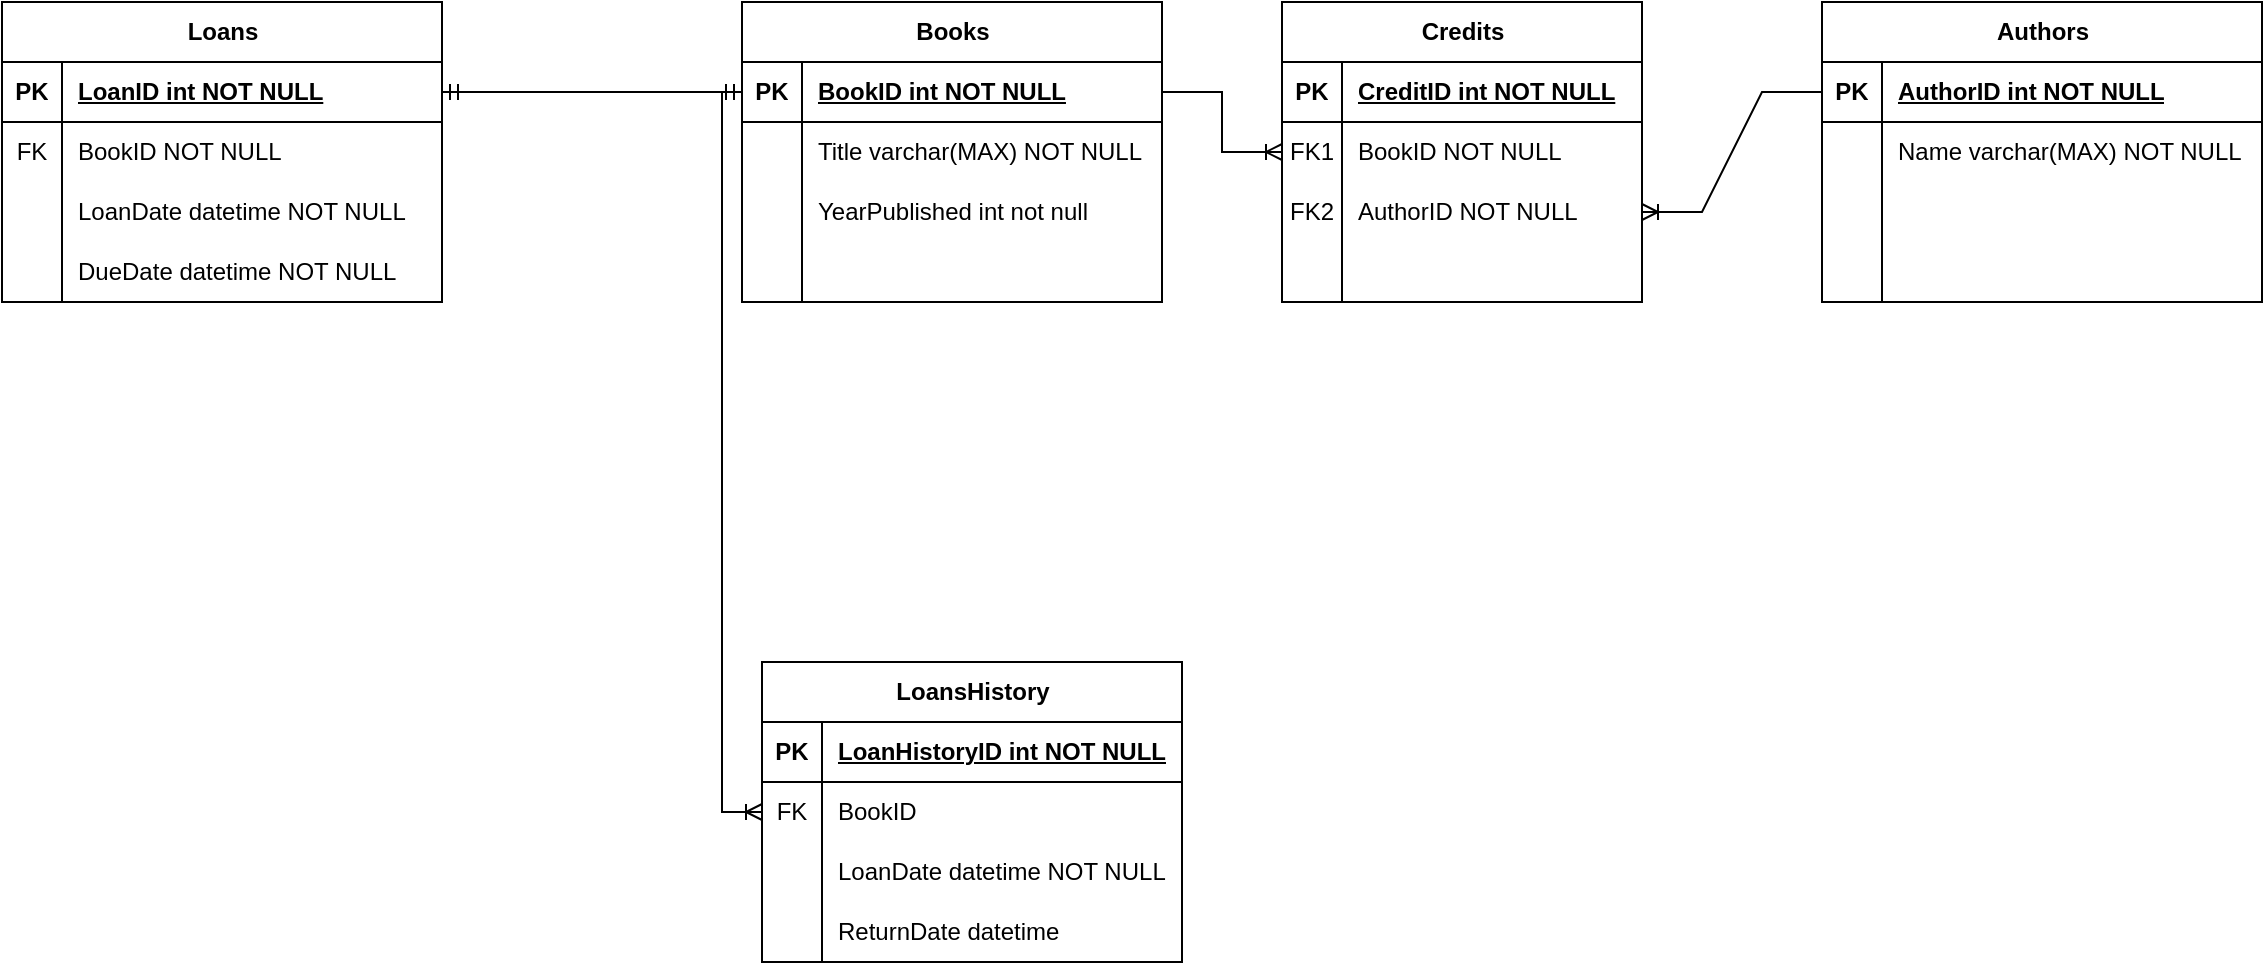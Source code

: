<mxfile>
    <diagram name="Page-1" id="3w1RqQSuJK5hztla6N9E">
        <mxGraphModel dx="1879" dy="825" grid="1" gridSize="10" guides="1" tooltips="1" connect="1" arrows="1" fold="1" page="1" pageScale="1" pageWidth="850" pageHeight="1100" math="0" shadow="0">
            <root>
                <mxCell id="0"/>
                <mxCell id="1" parent="0"/>
                <mxCell id="inqOy4DFaIN4qtet8rEa-1" value="Books" style="shape=table;startSize=30;container=1;collapsible=1;childLayout=tableLayout;fixedRows=1;rowLines=0;fontStyle=1;align=center;resizeLast=1;html=1;" parent="1" vertex="1">
                    <mxGeometry x="90" width="210" height="150" as="geometry"/>
                </mxCell>
                <mxCell id="inqOy4DFaIN4qtet8rEa-2" value="" style="shape=tableRow;horizontal=0;startSize=0;swimlaneHead=0;swimlaneBody=0;fillColor=none;collapsible=0;dropTarget=0;points=[[0,0.5],[1,0.5]];portConstraint=eastwest;top=0;left=0;right=0;bottom=1;" parent="inqOy4DFaIN4qtet8rEa-1" vertex="1">
                    <mxGeometry y="30" width="210" height="30" as="geometry"/>
                </mxCell>
                <mxCell id="inqOy4DFaIN4qtet8rEa-3" value="PK" style="shape=partialRectangle;connectable=0;fillColor=none;top=0;left=0;bottom=0;right=0;fontStyle=1;overflow=hidden;whiteSpace=wrap;html=1;" parent="inqOy4DFaIN4qtet8rEa-2" vertex="1">
                    <mxGeometry width="30" height="30" as="geometry">
                        <mxRectangle width="30" height="30" as="alternateBounds"/>
                    </mxGeometry>
                </mxCell>
                <mxCell id="inqOy4DFaIN4qtet8rEa-4" value="BookID int NOT NULL" style="shape=partialRectangle;connectable=0;fillColor=none;top=0;left=0;bottom=0;right=0;align=left;spacingLeft=6;fontStyle=5;overflow=hidden;whiteSpace=wrap;html=1;" parent="inqOy4DFaIN4qtet8rEa-2" vertex="1">
                    <mxGeometry x="30" width="180" height="30" as="geometry">
                        <mxRectangle width="180" height="30" as="alternateBounds"/>
                    </mxGeometry>
                </mxCell>
                <mxCell id="inqOy4DFaIN4qtet8rEa-5" value="" style="shape=tableRow;horizontal=0;startSize=0;swimlaneHead=0;swimlaneBody=0;fillColor=none;collapsible=0;dropTarget=0;points=[[0,0.5],[1,0.5]];portConstraint=eastwest;top=0;left=0;right=0;bottom=0;" parent="inqOy4DFaIN4qtet8rEa-1" vertex="1">
                    <mxGeometry y="60" width="210" height="30" as="geometry"/>
                </mxCell>
                <mxCell id="inqOy4DFaIN4qtet8rEa-6" value="" style="shape=partialRectangle;connectable=0;fillColor=none;top=0;left=0;bottom=0;right=0;editable=1;overflow=hidden;whiteSpace=wrap;html=1;" parent="inqOy4DFaIN4qtet8rEa-5" vertex="1">
                    <mxGeometry width="30" height="30" as="geometry">
                        <mxRectangle width="30" height="30" as="alternateBounds"/>
                    </mxGeometry>
                </mxCell>
                <mxCell id="inqOy4DFaIN4qtet8rEa-7" value="Title varchar(MAX) NOT NULL" style="shape=partialRectangle;connectable=0;fillColor=none;top=0;left=0;bottom=0;right=0;align=left;spacingLeft=6;overflow=hidden;whiteSpace=wrap;html=1;" parent="inqOy4DFaIN4qtet8rEa-5" vertex="1">
                    <mxGeometry x="30" width="180" height="30" as="geometry">
                        <mxRectangle width="180" height="30" as="alternateBounds"/>
                    </mxGeometry>
                </mxCell>
                <mxCell id="inqOy4DFaIN4qtet8rEa-8" value="" style="shape=tableRow;horizontal=0;startSize=0;swimlaneHead=0;swimlaneBody=0;fillColor=none;collapsible=0;dropTarget=0;points=[[0,0.5],[1,0.5]];portConstraint=eastwest;top=0;left=0;right=0;bottom=0;" parent="inqOy4DFaIN4qtet8rEa-1" vertex="1">
                    <mxGeometry y="90" width="210" height="30" as="geometry"/>
                </mxCell>
                <mxCell id="inqOy4DFaIN4qtet8rEa-9" value="" style="shape=partialRectangle;connectable=0;fillColor=none;top=0;left=0;bottom=0;right=0;editable=1;overflow=hidden;whiteSpace=wrap;html=1;" parent="inqOy4DFaIN4qtet8rEa-8" vertex="1">
                    <mxGeometry width="30" height="30" as="geometry">
                        <mxRectangle width="30" height="30" as="alternateBounds"/>
                    </mxGeometry>
                </mxCell>
                <mxCell id="inqOy4DFaIN4qtet8rEa-10" value="YearPublished int not null" style="shape=partialRectangle;connectable=0;fillColor=none;top=0;left=0;bottom=0;right=0;align=left;spacingLeft=6;overflow=hidden;whiteSpace=wrap;html=1;" parent="inqOy4DFaIN4qtet8rEa-8" vertex="1">
                    <mxGeometry x="30" width="180" height="30" as="geometry">
                        <mxRectangle width="180" height="30" as="alternateBounds"/>
                    </mxGeometry>
                </mxCell>
                <mxCell id="inqOy4DFaIN4qtet8rEa-11" value="" style="shape=tableRow;horizontal=0;startSize=0;swimlaneHead=0;swimlaneBody=0;fillColor=none;collapsible=0;dropTarget=0;points=[[0,0.5],[1,0.5]];portConstraint=eastwest;top=0;left=0;right=0;bottom=0;" parent="inqOy4DFaIN4qtet8rEa-1" vertex="1">
                    <mxGeometry y="120" width="210" height="30" as="geometry"/>
                </mxCell>
                <mxCell id="inqOy4DFaIN4qtet8rEa-12" value="" style="shape=partialRectangle;connectable=0;fillColor=none;top=0;left=0;bottom=0;right=0;editable=1;overflow=hidden;whiteSpace=wrap;html=1;" parent="inqOy4DFaIN4qtet8rEa-11" vertex="1">
                    <mxGeometry width="30" height="30" as="geometry">
                        <mxRectangle width="30" height="30" as="alternateBounds"/>
                    </mxGeometry>
                </mxCell>
                <mxCell id="inqOy4DFaIN4qtet8rEa-13" value="" style="shape=partialRectangle;connectable=0;fillColor=none;top=0;left=0;bottom=0;right=0;align=left;spacingLeft=6;overflow=hidden;whiteSpace=wrap;html=1;" parent="inqOy4DFaIN4qtet8rEa-11" vertex="1">
                    <mxGeometry x="30" width="180" height="30" as="geometry">
                        <mxRectangle width="180" height="30" as="alternateBounds"/>
                    </mxGeometry>
                </mxCell>
                <mxCell id="inqOy4DFaIN4qtet8rEa-14" value="Authors" style="shape=table;startSize=30;container=1;collapsible=1;childLayout=tableLayout;fixedRows=1;rowLines=0;fontStyle=1;align=center;resizeLast=1;html=1;" parent="1" vertex="1">
                    <mxGeometry x="630" width="220" height="150" as="geometry"/>
                </mxCell>
                <mxCell id="inqOy4DFaIN4qtet8rEa-15" value="" style="shape=tableRow;horizontal=0;startSize=0;swimlaneHead=0;swimlaneBody=0;fillColor=none;collapsible=0;dropTarget=0;points=[[0,0.5],[1,0.5]];portConstraint=eastwest;top=0;left=0;right=0;bottom=1;" parent="inqOy4DFaIN4qtet8rEa-14" vertex="1">
                    <mxGeometry y="30" width="220" height="30" as="geometry"/>
                </mxCell>
                <mxCell id="inqOy4DFaIN4qtet8rEa-16" value="PK" style="shape=partialRectangle;connectable=0;fillColor=none;top=0;left=0;bottom=0;right=0;fontStyle=1;overflow=hidden;whiteSpace=wrap;html=1;" parent="inqOy4DFaIN4qtet8rEa-15" vertex="1">
                    <mxGeometry width="30" height="30" as="geometry">
                        <mxRectangle width="30" height="30" as="alternateBounds"/>
                    </mxGeometry>
                </mxCell>
                <mxCell id="inqOy4DFaIN4qtet8rEa-17" value="AuthorID int NOT NULL" style="shape=partialRectangle;connectable=0;fillColor=none;top=0;left=0;bottom=0;right=0;align=left;spacingLeft=6;fontStyle=5;overflow=hidden;whiteSpace=wrap;html=1;" parent="inqOy4DFaIN4qtet8rEa-15" vertex="1">
                    <mxGeometry x="30" width="190" height="30" as="geometry">
                        <mxRectangle width="190" height="30" as="alternateBounds"/>
                    </mxGeometry>
                </mxCell>
                <mxCell id="inqOy4DFaIN4qtet8rEa-18" value="" style="shape=tableRow;horizontal=0;startSize=0;swimlaneHead=0;swimlaneBody=0;fillColor=none;collapsible=0;dropTarget=0;points=[[0,0.5],[1,0.5]];portConstraint=eastwest;top=0;left=0;right=0;bottom=0;" parent="inqOy4DFaIN4qtet8rEa-14" vertex="1">
                    <mxGeometry y="60" width="220" height="30" as="geometry"/>
                </mxCell>
                <mxCell id="inqOy4DFaIN4qtet8rEa-19" value="" style="shape=partialRectangle;connectable=0;fillColor=none;top=0;left=0;bottom=0;right=0;editable=1;overflow=hidden;whiteSpace=wrap;html=1;" parent="inqOy4DFaIN4qtet8rEa-18" vertex="1">
                    <mxGeometry width="30" height="30" as="geometry">
                        <mxRectangle width="30" height="30" as="alternateBounds"/>
                    </mxGeometry>
                </mxCell>
                <mxCell id="inqOy4DFaIN4qtet8rEa-20" value="Name varchar(MAX) NOT NULL" style="shape=partialRectangle;connectable=0;fillColor=none;top=0;left=0;bottom=0;right=0;align=left;spacingLeft=6;overflow=hidden;whiteSpace=wrap;html=1;" parent="inqOy4DFaIN4qtet8rEa-18" vertex="1">
                    <mxGeometry x="30" width="190" height="30" as="geometry">
                        <mxRectangle width="190" height="30" as="alternateBounds"/>
                    </mxGeometry>
                </mxCell>
                <mxCell id="inqOy4DFaIN4qtet8rEa-21" value="" style="shape=tableRow;horizontal=0;startSize=0;swimlaneHead=0;swimlaneBody=0;fillColor=none;collapsible=0;dropTarget=0;points=[[0,0.5],[1,0.5]];portConstraint=eastwest;top=0;left=0;right=0;bottom=0;" parent="inqOy4DFaIN4qtet8rEa-14" vertex="1">
                    <mxGeometry y="90" width="220" height="30" as="geometry"/>
                </mxCell>
                <mxCell id="inqOy4DFaIN4qtet8rEa-22" value="" style="shape=partialRectangle;connectable=0;fillColor=none;top=0;left=0;bottom=0;right=0;editable=1;overflow=hidden;whiteSpace=wrap;html=1;" parent="inqOy4DFaIN4qtet8rEa-21" vertex="1">
                    <mxGeometry width="30" height="30" as="geometry">
                        <mxRectangle width="30" height="30" as="alternateBounds"/>
                    </mxGeometry>
                </mxCell>
                <mxCell id="inqOy4DFaIN4qtet8rEa-23" value="" style="shape=partialRectangle;connectable=0;fillColor=none;top=0;left=0;bottom=0;right=0;align=left;spacingLeft=6;overflow=hidden;whiteSpace=wrap;html=1;" parent="inqOy4DFaIN4qtet8rEa-21" vertex="1">
                    <mxGeometry x="30" width="190" height="30" as="geometry">
                        <mxRectangle width="190" height="30" as="alternateBounds"/>
                    </mxGeometry>
                </mxCell>
                <mxCell id="inqOy4DFaIN4qtet8rEa-24" value="" style="shape=tableRow;horizontal=0;startSize=0;swimlaneHead=0;swimlaneBody=0;fillColor=none;collapsible=0;dropTarget=0;points=[[0,0.5],[1,0.5]];portConstraint=eastwest;top=0;left=0;right=0;bottom=0;" parent="inqOy4DFaIN4qtet8rEa-14" vertex="1">
                    <mxGeometry y="120" width="220" height="30" as="geometry"/>
                </mxCell>
                <mxCell id="inqOy4DFaIN4qtet8rEa-25" value="" style="shape=partialRectangle;connectable=0;fillColor=none;top=0;left=0;bottom=0;right=0;editable=1;overflow=hidden;whiteSpace=wrap;html=1;" parent="inqOy4DFaIN4qtet8rEa-24" vertex="1">
                    <mxGeometry width="30" height="30" as="geometry">
                        <mxRectangle width="30" height="30" as="alternateBounds"/>
                    </mxGeometry>
                </mxCell>
                <mxCell id="inqOy4DFaIN4qtet8rEa-26" value="" style="shape=partialRectangle;connectable=0;fillColor=none;top=0;left=0;bottom=0;right=0;align=left;spacingLeft=6;overflow=hidden;whiteSpace=wrap;html=1;" parent="inqOy4DFaIN4qtet8rEa-24" vertex="1">
                    <mxGeometry x="30" width="190" height="30" as="geometry">
                        <mxRectangle width="190" height="30" as="alternateBounds"/>
                    </mxGeometry>
                </mxCell>
                <mxCell id="inqOy4DFaIN4qtet8rEa-53" value="Credits" style="shape=table;startSize=30;container=1;collapsible=1;childLayout=tableLayout;fixedRows=1;rowLines=0;fontStyle=1;align=center;resizeLast=1;html=1;" parent="1" vertex="1">
                    <mxGeometry x="360" width="180" height="150" as="geometry"/>
                </mxCell>
                <mxCell id="inqOy4DFaIN4qtet8rEa-54" value="" style="shape=tableRow;horizontal=0;startSize=0;swimlaneHead=0;swimlaneBody=0;fillColor=none;collapsible=0;dropTarget=0;points=[[0,0.5],[1,0.5]];portConstraint=eastwest;top=0;left=0;right=0;bottom=1;" parent="inqOy4DFaIN4qtet8rEa-53" vertex="1">
                    <mxGeometry y="30" width="180" height="30" as="geometry"/>
                </mxCell>
                <mxCell id="inqOy4DFaIN4qtet8rEa-55" value="PK" style="shape=partialRectangle;connectable=0;fillColor=none;top=0;left=0;bottom=0;right=0;fontStyle=1;overflow=hidden;whiteSpace=wrap;html=1;" parent="inqOy4DFaIN4qtet8rEa-54" vertex="1">
                    <mxGeometry width="30" height="30" as="geometry">
                        <mxRectangle width="30" height="30" as="alternateBounds"/>
                    </mxGeometry>
                </mxCell>
                <mxCell id="inqOy4DFaIN4qtet8rEa-56" value="CreditID int NOT NULL" style="shape=partialRectangle;connectable=0;fillColor=none;top=0;left=0;bottom=0;right=0;align=left;spacingLeft=6;fontStyle=5;overflow=hidden;whiteSpace=wrap;html=1;" parent="inqOy4DFaIN4qtet8rEa-54" vertex="1">
                    <mxGeometry x="30" width="150" height="30" as="geometry">
                        <mxRectangle width="150" height="30" as="alternateBounds"/>
                    </mxGeometry>
                </mxCell>
                <mxCell id="inqOy4DFaIN4qtet8rEa-57" value="" style="shape=tableRow;horizontal=0;startSize=0;swimlaneHead=0;swimlaneBody=0;fillColor=none;collapsible=0;dropTarget=0;points=[[0,0.5],[1,0.5]];portConstraint=eastwest;top=0;left=0;right=0;bottom=0;" parent="inqOy4DFaIN4qtet8rEa-53" vertex="1">
                    <mxGeometry y="60" width="180" height="30" as="geometry"/>
                </mxCell>
                <mxCell id="inqOy4DFaIN4qtet8rEa-58" value="FK1" style="shape=partialRectangle;connectable=0;fillColor=none;top=0;left=0;bottom=0;right=0;editable=1;overflow=hidden;whiteSpace=wrap;html=1;" parent="inqOy4DFaIN4qtet8rEa-57" vertex="1">
                    <mxGeometry width="30" height="30" as="geometry">
                        <mxRectangle width="30" height="30" as="alternateBounds"/>
                    </mxGeometry>
                </mxCell>
                <mxCell id="inqOy4DFaIN4qtet8rEa-59" value="BookID NOT NULL" style="shape=partialRectangle;connectable=0;fillColor=none;top=0;left=0;bottom=0;right=0;align=left;spacingLeft=6;overflow=hidden;whiteSpace=wrap;html=1;" parent="inqOy4DFaIN4qtet8rEa-57" vertex="1">
                    <mxGeometry x="30" width="150" height="30" as="geometry">
                        <mxRectangle width="150" height="30" as="alternateBounds"/>
                    </mxGeometry>
                </mxCell>
                <mxCell id="inqOy4DFaIN4qtet8rEa-60" value="" style="shape=tableRow;horizontal=0;startSize=0;swimlaneHead=0;swimlaneBody=0;fillColor=none;collapsible=0;dropTarget=0;points=[[0,0.5],[1,0.5]];portConstraint=eastwest;top=0;left=0;right=0;bottom=0;" parent="inqOy4DFaIN4qtet8rEa-53" vertex="1">
                    <mxGeometry y="90" width="180" height="30" as="geometry"/>
                </mxCell>
                <mxCell id="inqOy4DFaIN4qtet8rEa-61" value="FK2" style="shape=partialRectangle;connectable=0;fillColor=none;top=0;left=0;bottom=0;right=0;editable=1;overflow=hidden;whiteSpace=wrap;html=1;" parent="inqOy4DFaIN4qtet8rEa-60" vertex="1">
                    <mxGeometry width="30" height="30" as="geometry">
                        <mxRectangle width="30" height="30" as="alternateBounds"/>
                    </mxGeometry>
                </mxCell>
                <mxCell id="inqOy4DFaIN4qtet8rEa-62" value="AuthorID NOT NULL" style="shape=partialRectangle;connectable=0;fillColor=none;top=0;left=0;bottom=0;right=0;align=left;spacingLeft=6;overflow=hidden;whiteSpace=wrap;html=1;" parent="inqOy4DFaIN4qtet8rEa-60" vertex="1">
                    <mxGeometry x="30" width="150" height="30" as="geometry">
                        <mxRectangle width="150" height="30" as="alternateBounds"/>
                    </mxGeometry>
                </mxCell>
                <mxCell id="inqOy4DFaIN4qtet8rEa-63" value="" style="shape=tableRow;horizontal=0;startSize=0;swimlaneHead=0;swimlaneBody=0;fillColor=none;collapsible=0;dropTarget=0;points=[[0,0.5],[1,0.5]];portConstraint=eastwest;top=0;left=0;right=0;bottom=0;" parent="inqOy4DFaIN4qtet8rEa-53" vertex="1">
                    <mxGeometry y="120" width="180" height="30" as="geometry"/>
                </mxCell>
                <mxCell id="inqOy4DFaIN4qtet8rEa-64" value="" style="shape=partialRectangle;connectable=0;fillColor=none;top=0;left=0;bottom=0;right=0;editable=1;overflow=hidden;whiteSpace=wrap;html=1;" parent="inqOy4DFaIN4qtet8rEa-63" vertex="1">
                    <mxGeometry width="30" height="30" as="geometry">
                        <mxRectangle width="30" height="30" as="alternateBounds"/>
                    </mxGeometry>
                </mxCell>
                <mxCell id="inqOy4DFaIN4qtet8rEa-65" value="" style="shape=partialRectangle;connectable=0;fillColor=none;top=0;left=0;bottom=0;right=0;align=left;spacingLeft=6;overflow=hidden;whiteSpace=wrap;html=1;" parent="inqOy4DFaIN4qtet8rEa-63" vertex="1">
                    <mxGeometry x="30" width="150" height="30" as="geometry">
                        <mxRectangle width="150" height="30" as="alternateBounds"/>
                    </mxGeometry>
                </mxCell>
                <mxCell id="inqOy4DFaIN4qtet8rEa-66" value="" style="edgeStyle=entityRelationEdgeStyle;fontSize=12;html=1;endArrow=ERoneToMany;rounded=0;exitX=1;exitY=0.5;exitDx=0;exitDy=0;entryX=0;entryY=0.5;entryDx=0;entryDy=0;" parent="1" source="inqOy4DFaIN4qtet8rEa-2" target="inqOy4DFaIN4qtet8rEa-57" edge="1">
                    <mxGeometry width="100" height="100" relative="1" as="geometry">
                        <mxPoint x="200" y="360" as="sourcePoint"/>
                        <mxPoint x="300" y="260" as="targetPoint"/>
                    </mxGeometry>
                </mxCell>
                <mxCell id="inqOy4DFaIN4qtet8rEa-68" value="" style="edgeStyle=entityRelationEdgeStyle;fontSize=12;html=1;endArrow=ERoneToMany;rounded=0;exitX=0;exitY=0.5;exitDx=0;exitDy=0;entryX=1;entryY=0.5;entryDx=0;entryDy=0;" parent="1" source="inqOy4DFaIN4qtet8rEa-15" target="inqOy4DFaIN4qtet8rEa-60" edge="1">
                    <mxGeometry width="100" height="100" relative="1" as="geometry">
                        <mxPoint x="370" y="350" as="sourcePoint"/>
                        <mxPoint x="470" y="250" as="targetPoint"/>
                    </mxGeometry>
                </mxCell>
                <mxCell id="inqOy4DFaIN4qtet8rEa-82" value="Loans" style="shape=table;startSize=30;container=1;collapsible=1;childLayout=tableLayout;fixedRows=1;rowLines=0;fontStyle=1;align=center;resizeLast=1;html=1;" parent="1" vertex="1">
                    <mxGeometry x="-280" width="220" height="150" as="geometry"/>
                </mxCell>
                <mxCell id="inqOy4DFaIN4qtet8rEa-83" value="" style="shape=tableRow;horizontal=0;startSize=0;swimlaneHead=0;swimlaneBody=0;fillColor=none;collapsible=0;dropTarget=0;points=[[0,0.5],[1,0.5]];portConstraint=eastwest;top=0;left=0;right=0;bottom=1;" parent="inqOy4DFaIN4qtet8rEa-82" vertex="1">
                    <mxGeometry y="30" width="220" height="30" as="geometry"/>
                </mxCell>
                <mxCell id="inqOy4DFaIN4qtet8rEa-84" value="PK" style="shape=partialRectangle;connectable=0;fillColor=none;top=0;left=0;bottom=0;right=0;fontStyle=1;overflow=hidden;whiteSpace=wrap;html=1;" parent="inqOy4DFaIN4qtet8rEa-83" vertex="1">
                    <mxGeometry width="30" height="30" as="geometry">
                        <mxRectangle width="30" height="30" as="alternateBounds"/>
                    </mxGeometry>
                </mxCell>
                <mxCell id="inqOy4DFaIN4qtet8rEa-85" value="LoanID int NOT NULL" style="shape=partialRectangle;connectable=0;fillColor=none;top=0;left=0;bottom=0;right=0;align=left;spacingLeft=6;fontStyle=5;overflow=hidden;whiteSpace=wrap;html=1;" parent="inqOy4DFaIN4qtet8rEa-83" vertex="1">
                    <mxGeometry x="30" width="190" height="30" as="geometry">
                        <mxRectangle width="190" height="30" as="alternateBounds"/>
                    </mxGeometry>
                </mxCell>
                <mxCell id="inqOy4DFaIN4qtet8rEa-86" value="" style="shape=tableRow;horizontal=0;startSize=0;swimlaneHead=0;swimlaneBody=0;fillColor=none;collapsible=0;dropTarget=0;points=[[0,0.5],[1,0.5]];portConstraint=eastwest;top=0;left=0;right=0;bottom=0;" parent="inqOy4DFaIN4qtet8rEa-82" vertex="1">
                    <mxGeometry y="60" width="220" height="30" as="geometry"/>
                </mxCell>
                <mxCell id="inqOy4DFaIN4qtet8rEa-87" value="FK" style="shape=partialRectangle;connectable=0;fillColor=none;top=0;left=0;bottom=0;right=0;editable=1;overflow=hidden;whiteSpace=wrap;html=1;" parent="inqOy4DFaIN4qtet8rEa-86" vertex="1">
                    <mxGeometry width="30" height="30" as="geometry">
                        <mxRectangle width="30" height="30" as="alternateBounds"/>
                    </mxGeometry>
                </mxCell>
                <mxCell id="inqOy4DFaIN4qtet8rEa-88" value="BookID NOT NULL" style="shape=partialRectangle;connectable=0;fillColor=none;top=0;left=0;bottom=0;right=0;align=left;spacingLeft=6;overflow=hidden;whiteSpace=wrap;html=1;" parent="inqOy4DFaIN4qtet8rEa-86" vertex="1">
                    <mxGeometry x="30" width="190" height="30" as="geometry">
                        <mxRectangle width="190" height="30" as="alternateBounds"/>
                    </mxGeometry>
                </mxCell>
                <mxCell id="inqOy4DFaIN4qtet8rEa-89" value="" style="shape=tableRow;horizontal=0;startSize=0;swimlaneHead=0;swimlaneBody=0;fillColor=none;collapsible=0;dropTarget=0;points=[[0,0.5],[1,0.5]];portConstraint=eastwest;top=0;left=0;right=0;bottom=0;" parent="inqOy4DFaIN4qtet8rEa-82" vertex="1">
                    <mxGeometry y="90" width="220" height="30" as="geometry"/>
                </mxCell>
                <mxCell id="inqOy4DFaIN4qtet8rEa-90" value="" style="shape=partialRectangle;connectable=0;fillColor=none;top=0;left=0;bottom=0;right=0;editable=1;overflow=hidden;whiteSpace=wrap;html=1;" parent="inqOy4DFaIN4qtet8rEa-89" vertex="1">
                    <mxGeometry width="30" height="30" as="geometry">
                        <mxRectangle width="30" height="30" as="alternateBounds"/>
                    </mxGeometry>
                </mxCell>
                <mxCell id="inqOy4DFaIN4qtet8rEa-91" value="LoanDate datetime NOT NULL" style="shape=partialRectangle;connectable=0;fillColor=none;top=0;left=0;bottom=0;right=0;align=left;spacingLeft=6;overflow=hidden;whiteSpace=wrap;html=1;" parent="inqOy4DFaIN4qtet8rEa-89" vertex="1">
                    <mxGeometry x="30" width="190" height="30" as="geometry">
                        <mxRectangle width="190" height="30" as="alternateBounds"/>
                    </mxGeometry>
                </mxCell>
                <mxCell id="inqOy4DFaIN4qtet8rEa-92" value="" style="shape=tableRow;horizontal=0;startSize=0;swimlaneHead=0;swimlaneBody=0;fillColor=none;collapsible=0;dropTarget=0;points=[[0,0.5],[1,0.5]];portConstraint=eastwest;top=0;left=0;right=0;bottom=0;" parent="inqOy4DFaIN4qtet8rEa-82" vertex="1">
                    <mxGeometry y="120" width="220" height="30" as="geometry"/>
                </mxCell>
                <mxCell id="inqOy4DFaIN4qtet8rEa-93" value="" style="shape=partialRectangle;connectable=0;fillColor=none;top=0;left=0;bottom=0;right=0;editable=1;overflow=hidden;whiteSpace=wrap;html=1;" parent="inqOy4DFaIN4qtet8rEa-92" vertex="1">
                    <mxGeometry width="30" height="30" as="geometry">
                        <mxRectangle width="30" height="30" as="alternateBounds"/>
                    </mxGeometry>
                </mxCell>
                <mxCell id="inqOy4DFaIN4qtet8rEa-94" value="DueDate datetime NOT NULL" style="shape=partialRectangle;connectable=0;fillColor=none;top=0;left=0;bottom=0;right=0;align=left;spacingLeft=6;overflow=hidden;whiteSpace=wrap;html=1;" parent="inqOy4DFaIN4qtet8rEa-92" vertex="1">
                    <mxGeometry x="30" width="190" height="30" as="geometry">
                        <mxRectangle width="190" height="30" as="alternateBounds"/>
                    </mxGeometry>
                </mxCell>
                <mxCell id="inqOy4DFaIN4qtet8rEa-95" value="" style="edgeStyle=entityRelationEdgeStyle;fontSize=12;html=1;endArrow=ERmandOne;startArrow=ERmandOne;rounded=0;exitX=0;exitY=0.5;exitDx=0;exitDy=0;entryX=1;entryY=0.5;entryDx=0;entryDy=0;" parent="1" source="inqOy4DFaIN4qtet8rEa-2" target="inqOy4DFaIN4qtet8rEa-83" edge="1">
                    <mxGeometry width="100" height="100" relative="1" as="geometry">
                        <mxPoint x="-250" y="20" as="sourcePoint"/>
                        <mxPoint x="-190" y="390" as="targetPoint"/>
                        <Array as="points">
                            <mxPoint x="-330" y="395"/>
                            <mxPoint x="-10" y="210"/>
                            <mxPoint x="-80" y="235"/>
                            <mxPoint x="-60" y="255"/>
                            <mxPoint x="-70" y="265"/>
                            <mxPoint x="-160" y="145"/>
                            <mxPoint x="-250" y="155"/>
                            <mxPoint x="-230" y="385"/>
                            <mxPoint x="-220" y="355"/>
                        </Array>
                    </mxGeometry>
                </mxCell>
                <mxCell id="inqOy4DFaIN4qtet8rEa-96" value="LoansHistory" style="shape=table;startSize=30;container=1;collapsible=1;childLayout=tableLayout;fixedRows=1;rowLines=0;fontStyle=1;align=center;resizeLast=1;html=1;" parent="1" vertex="1">
                    <mxGeometry x="100" y="330" width="210" height="150" as="geometry"/>
                </mxCell>
                <mxCell id="inqOy4DFaIN4qtet8rEa-97" value="" style="shape=tableRow;horizontal=0;startSize=0;swimlaneHead=0;swimlaneBody=0;fillColor=none;collapsible=0;dropTarget=0;points=[[0,0.5],[1,0.5]];portConstraint=eastwest;top=0;left=0;right=0;bottom=1;" parent="inqOy4DFaIN4qtet8rEa-96" vertex="1">
                    <mxGeometry y="30" width="210" height="30" as="geometry"/>
                </mxCell>
                <mxCell id="inqOy4DFaIN4qtet8rEa-98" value="PK" style="shape=partialRectangle;connectable=0;fillColor=none;top=0;left=0;bottom=0;right=0;fontStyle=1;overflow=hidden;whiteSpace=wrap;html=1;" parent="inqOy4DFaIN4qtet8rEa-97" vertex="1">
                    <mxGeometry width="30" height="30" as="geometry">
                        <mxRectangle width="30" height="30" as="alternateBounds"/>
                    </mxGeometry>
                </mxCell>
                <mxCell id="inqOy4DFaIN4qtet8rEa-99" value="LoanHistoryID int NOT NULL" style="shape=partialRectangle;connectable=0;fillColor=none;top=0;left=0;bottom=0;right=0;align=left;spacingLeft=6;fontStyle=5;overflow=hidden;whiteSpace=wrap;html=1;" parent="inqOy4DFaIN4qtet8rEa-97" vertex="1">
                    <mxGeometry x="30" width="180" height="30" as="geometry">
                        <mxRectangle width="180" height="30" as="alternateBounds"/>
                    </mxGeometry>
                </mxCell>
                <mxCell id="inqOy4DFaIN4qtet8rEa-100" value="" style="shape=tableRow;horizontal=0;startSize=0;swimlaneHead=0;swimlaneBody=0;fillColor=none;collapsible=0;dropTarget=0;points=[[0,0.5],[1,0.5]];portConstraint=eastwest;top=0;left=0;right=0;bottom=0;" parent="inqOy4DFaIN4qtet8rEa-96" vertex="1">
                    <mxGeometry y="60" width="210" height="30" as="geometry"/>
                </mxCell>
                <mxCell id="inqOy4DFaIN4qtet8rEa-101" value="FK" style="shape=partialRectangle;connectable=0;fillColor=none;top=0;left=0;bottom=0;right=0;editable=1;overflow=hidden;whiteSpace=wrap;html=1;" parent="inqOy4DFaIN4qtet8rEa-100" vertex="1">
                    <mxGeometry width="30" height="30" as="geometry">
                        <mxRectangle width="30" height="30" as="alternateBounds"/>
                    </mxGeometry>
                </mxCell>
                <mxCell id="inqOy4DFaIN4qtet8rEa-102" value="BookID" style="shape=partialRectangle;connectable=0;fillColor=none;top=0;left=0;bottom=0;right=0;align=left;spacingLeft=6;overflow=hidden;whiteSpace=wrap;html=1;" parent="inqOy4DFaIN4qtet8rEa-100" vertex="1">
                    <mxGeometry x="30" width="180" height="30" as="geometry">
                        <mxRectangle width="180" height="30" as="alternateBounds"/>
                    </mxGeometry>
                </mxCell>
                <mxCell id="inqOy4DFaIN4qtet8rEa-103" value="" style="shape=tableRow;horizontal=0;startSize=0;swimlaneHead=0;swimlaneBody=0;fillColor=none;collapsible=0;dropTarget=0;points=[[0,0.5],[1,0.5]];portConstraint=eastwest;top=0;left=0;right=0;bottom=0;" parent="inqOy4DFaIN4qtet8rEa-96" vertex="1">
                    <mxGeometry y="90" width="210" height="30" as="geometry"/>
                </mxCell>
                <mxCell id="inqOy4DFaIN4qtet8rEa-104" value="" style="shape=partialRectangle;connectable=0;fillColor=none;top=0;left=0;bottom=0;right=0;editable=1;overflow=hidden;whiteSpace=wrap;html=1;" parent="inqOy4DFaIN4qtet8rEa-103" vertex="1">
                    <mxGeometry width="30" height="30" as="geometry">
                        <mxRectangle width="30" height="30" as="alternateBounds"/>
                    </mxGeometry>
                </mxCell>
                <mxCell id="inqOy4DFaIN4qtet8rEa-105" value="LoanDate datetime NOT NULL" style="shape=partialRectangle;connectable=0;fillColor=none;top=0;left=0;bottom=0;right=0;align=left;spacingLeft=6;overflow=hidden;whiteSpace=wrap;html=1;" parent="inqOy4DFaIN4qtet8rEa-103" vertex="1">
                    <mxGeometry x="30" width="180" height="30" as="geometry">
                        <mxRectangle width="180" height="30" as="alternateBounds"/>
                    </mxGeometry>
                </mxCell>
                <mxCell id="inqOy4DFaIN4qtet8rEa-106" value="" style="shape=tableRow;horizontal=0;startSize=0;swimlaneHead=0;swimlaneBody=0;fillColor=none;collapsible=0;dropTarget=0;points=[[0,0.5],[1,0.5]];portConstraint=eastwest;top=0;left=0;right=0;bottom=0;" parent="inqOy4DFaIN4qtet8rEa-96" vertex="1">
                    <mxGeometry y="120" width="210" height="30" as="geometry"/>
                </mxCell>
                <mxCell id="inqOy4DFaIN4qtet8rEa-107" value="" style="shape=partialRectangle;connectable=0;fillColor=none;top=0;left=0;bottom=0;right=0;editable=1;overflow=hidden;whiteSpace=wrap;html=1;" parent="inqOy4DFaIN4qtet8rEa-106" vertex="1">
                    <mxGeometry width="30" height="30" as="geometry">
                        <mxRectangle width="30" height="30" as="alternateBounds"/>
                    </mxGeometry>
                </mxCell>
                <mxCell id="inqOy4DFaIN4qtet8rEa-108" value="ReturnDate datetime" style="shape=partialRectangle;connectable=0;fillColor=none;top=0;left=0;bottom=0;right=0;align=left;spacingLeft=6;overflow=hidden;whiteSpace=wrap;html=1;" parent="inqOy4DFaIN4qtet8rEa-106" vertex="1">
                    <mxGeometry x="30" width="180" height="30" as="geometry">
                        <mxRectangle width="180" height="30" as="alternateBounds"/>
                    </mxGeometry>
                </mxCell>
                <mxCell id="inqOy4DFaIN4qtet8rEa-109" value="" style="edgeStyle=orthogonalEdgeStyle;fontSize=12;html=1;endArrow=ERoneToMany;rounded=0;exitX=0;exitY=0.5;exitDx=0;exitDy=0;entryX=0;entryY=0.5;entryDx=0;entryDy=0;" parent="1" source="inqOy4DFaIN4qtet8rEa-2" target="inqOy4DFaIN4qtet8rEa-100" edge="1">
                    <mxGeometry width="100" height="100" relative="1" as="geometry">
                        <mxPoint x="10" y="50" as="sourcePoint"/>
                        <mxPoint x="-20" y="360" as="targetPoint"/>
                    </mxGeometry>
                </mxCell>
            </root>
        </mxGraphModel>
    </diagram>
</mxfile>